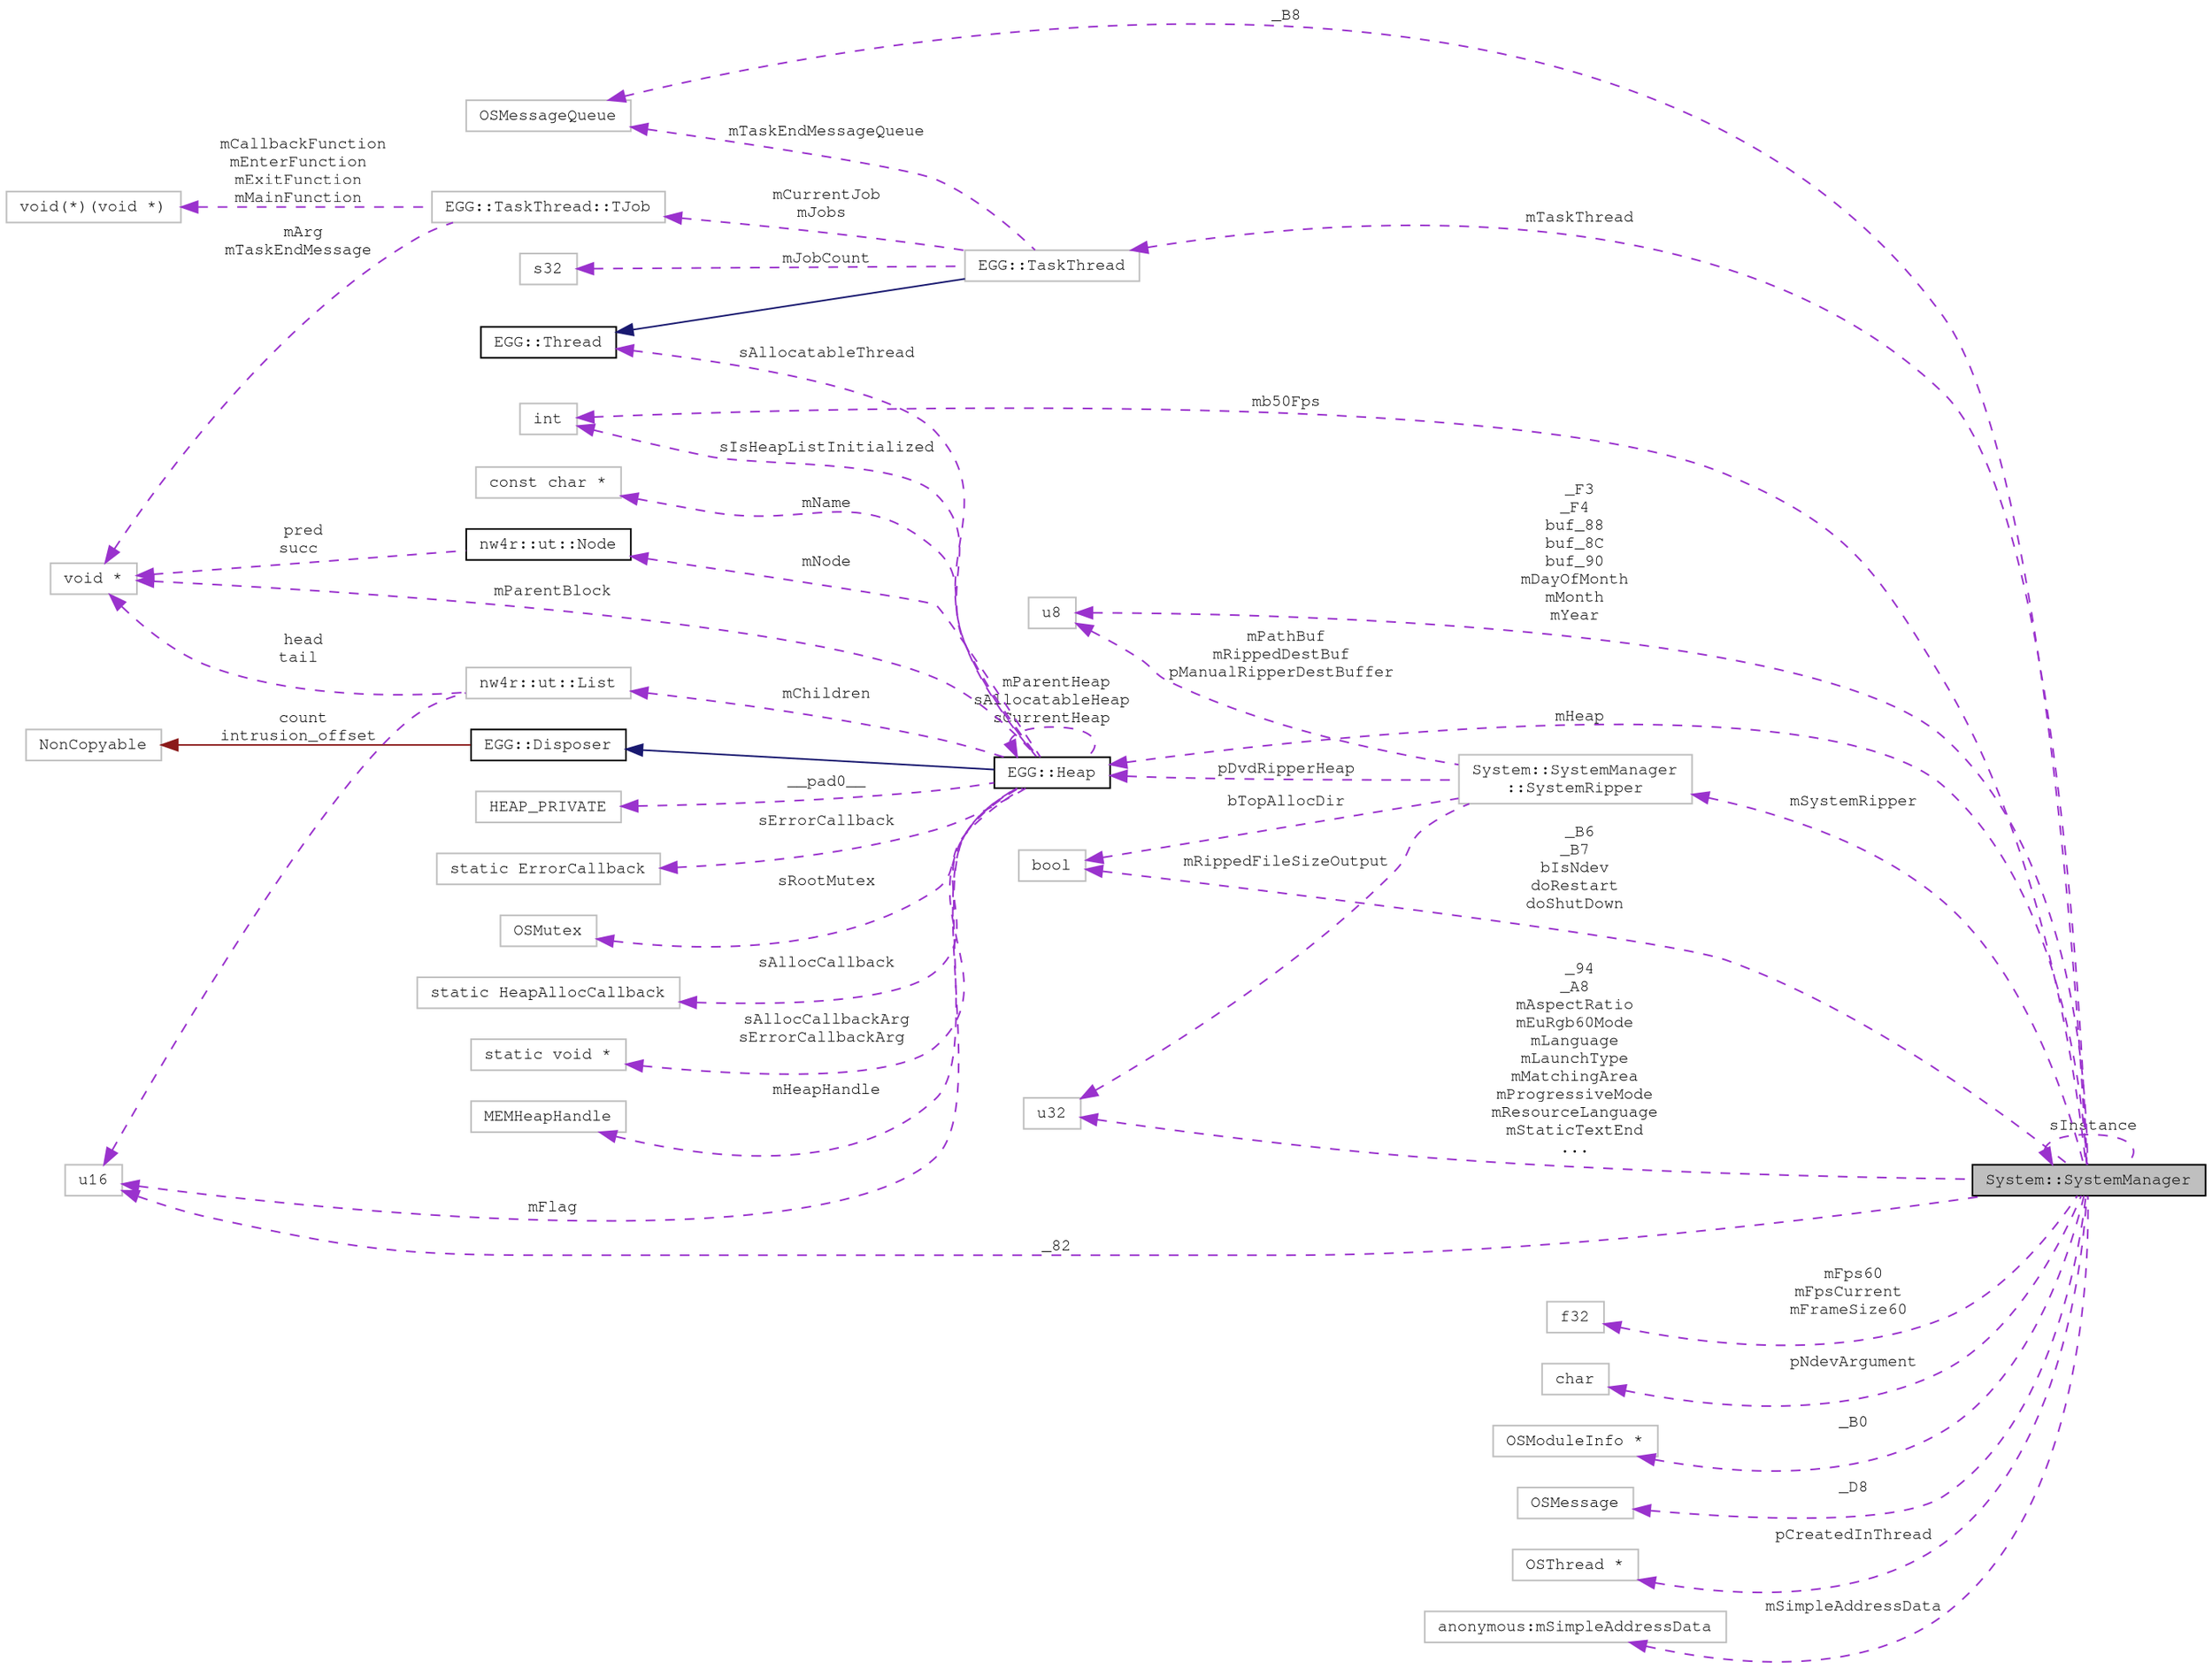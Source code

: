 digraph "System::SystemManager"
{
 // LATEX_PDF_SIZE
  edge [fontname="FreeMono",fontsize="10",labelfontname="FreeMono",labelfontsize="10"];
  node [fontname="FreeMono",fontsize="10",shape=record];
  rankdir="LR";
  Node1 [label="System::SystemManager",height=0.2,width=0.4,color="black", fillcolor="grey75", style="filled", fontcolor="black",tooltip=" "];
  Node1 -> Node1 [dir="back",color="darkorchid3",fontsize="10",style="dashed",label=" sInstance" ,fontname="FreeMono"];
  Node2 -> Node1 [dir="back",color="darkorchid3",fontsize="10",style="dashed",label=" mSystemRipper" ,fontname="FreeMono"];
  Node2 [label="System::SystemManager\l::SystemRipper",height=0.2,width=0.4,color="grey75", fillcolor="white", style="filled",URL="$class_system_1_1_system_manager.html#struct_system_1_1_system_manager_1_1_system_ripper",tooltip=" "];
  Node3 -> Node2 [dir="back",color="darkorchid3",fontsize="10",style="dashed",label=" mPathBuf\nmRippedDestBuf\npManualRipperDestBuffer" ,fontname="FreeMono"];
  Node3 [label="u8",height=0.2,width=0.4,color="grey75", fillcolor="white", style="filled",tooltip=" "];
  Node4 -> Node2 [dir="back",color="darkorchid3",fontsize="10",style="dashed",label=" pDvdRipperHeap" ,fontname="FreeMono"];
  Node4 [label="EGG::Heap",height=0.2,width=0.4,color="black", fillcolor="white", style="filled",URL="$class_e_g_g_1_1_heap.html",tooltip="Base Heap class."];
  Node5 -> Node4 [dir="back",color="midnightblue",fontsize="10",style="solid",fontname="FreeMono"];
  Node5 [label="EGG::Disposer",height=0.2,width=0.4,color="black", fillcolor="white", style="filled",URL="$class_e_g_g_1_1_disposer.html",tooltip="Base class for garbage-collected objects."];
  Node6 -> Node5 [dir="back",color="firebrick4",fontsize="10",style="solid",fontname="FreeMono"];
  Node6 [label="NonCopyable",height=0.2,width=0.4,color="grey75", fillcolor="white", style="filled",URL="$class_non_copyable.html",tooltip=" "];
  Node7 -> Node4 [dir="back",color="darkorchid3",fontsize="10",style="dashed",label=" __pad0__" ,fontname="FreeMono"];
  Node7 [label="HEAP_PRIVATE",height=0.2,width=0.4,color="grey75", fillcolor="white", style="filled",tooltip=" "];
  Node8 -> Node4 [dir="back",color="darkorchid3",fontsize="10",style="dashed",label=" sRootMutex" ,fontname="FreeMono"];
  Node8 [label="OSMutex",height=0.2,width=0.4,color="grey75", fillcolor="white", style="filled",tooltip=" "];
  Node4 -> Node4 [dir="back",color="darkorchid3",fontsize="10",style="dashed",label=" mParentHeap\nsAllocatableHeap\nsCurrentHeap" ,fontname="FreeMono"];
  Node9 -> Node4 [dir="back",color="darkorchid3",fontsize="10",style="dashed",label=" sIsHeapListInitialized" ,fontname="FreeMono"];
  Node9 [label="int",height=0.2,width=0.4,color="grey75", fillcolor="white", style="filled",tooltip=" "];
  Node10 -> Node4 [dir="back",color="darkorchid3",fontsize="10",style="dashed",label=" sErrorCallback" ,fontname="FreeMono"];
  Node10 [label="static ErrorCallback",height=0.2,width=0.4,color="grey75", fillcolor="white", style="filled",tooltip=" "];
  Node11 -> Node4 [dir="back",color="darkorchid3",fontsize="10",style="dashed",label=" sAllocCallback" ,fontname="FreeMono"];
  Node11 [label="static HeapAllocCallback",height=0.2,width=0.4,color="grey75", fillcolor="white", style="filled",tooltip=" "];
  Node12 -> Node4 [dir="back",color="darkorchid3",fontsize="10",style="dashed",label=" sAllocCallbackArg\nsErrorCallbackArg" ,fontname="FreeMono"];
  Node12 [label="static void *",height=0.2,width=0.4,color="grey75", fillcolor="white", style="filled",tooltip=" "];
  Node13 -> Node4 [dir="back",color="darkorchid3",fontsize="10",style="dashed",label=" sAllocatableThread" ,fontname="FreeMono"];
  Node13 [label="EGG::Thread",height=0.2,width=0.4,color="black", fillcolor="white", style="filled",URL="$class_e_g_g_1_1_thread.html",tooltip="Wrapper for OSThread."];
  Node14 -> Node4 [dir="back",color="darkorchid3",fontsize="10",style="dashed",label=" mHeapHandle" ,fontname="FreeMono"];
  Node14 [label="MEMHeapHandle",height=0.2,width=0.4,color="grey75", fillcolor="white", style="filled",tooltip=" "];
  Node15 -> Node4 [dir="back",color="darkorchid3",fontsize="10",style="dashed",label=" mParentBlock" ,fontname="FreeMono"];
  Node15 [label="void *",height=0.2,width=0.4,color="grey75", fillcolor="white", style="filled",tooltip=" "];
  Node16 -> Node4 [dir="back",color="darkorchid3",fontsize="10",style="dashed",label=" mFlag" ,fontname="FreeMono"];
  Node16 [label="u16",height=0.2,width=0.4,color="grey75", fillcolor="white", style="filled",tooltip=" "];
  Node17 -> Node4 [dir="back",color="darkorchid3",fontsize="10",style="dashed",label=" mNode" ,fontname="FreeMono"];
  Node17 [label="nw4r::ut::Node",height=0.2,width=0.4,color="black", fillcolor="white", style="filled",URL="$structnw4r_1_1ut_1_1_node.html",tooltip="Bidirectional list node."];
  Node15 -> Node17 [dir="back",color="darkorchid3",fontsize="10",style="dashed",label=" pred\nsucc" ,fontname="FreeMono"];
  Node18 -> Node4 [dir="back",color="darkorchid3",fontsize="10",style="dashed",label=" mChildren" ,fontname="FreeMono"];
  Node18 [label="nw4r::ut::List",height=0.2,width=0.4,color="grey75", fillcolor="white", style="filled",URL="$structnw4r_1_1ut_1_1_list.html",tooltip=" "];
  Node15 -> Node18 [dir="back",color="darkorchid3",fontsize="10",style="dashed",label=" head\ntail" ,fontname="FreeMono"];
  Node16 -> Node18 [dir="back",color="darkorchid3",fontsize="10",style="dashed",label=" count\nintrusion_offset" ,fontname="FreeMono"];
  Node19 -> Node4 [dir="back",color="darkorchid3",fontsize="10",style="dashed",label=" mName" ,fontname="FreeMono"];
  Node19 [label="const char *",height=0.2,width=0.4,color="grey75", fillcolor="white", style="filled",tooltip=" "];
  Node20 -> Node2 [dir="back",color="darkorchid3",fontsize="10",style="dashed",label=" bTopAllocDir" ,fontname="FreeMono"];
  Node20 [label="bool",height=0.2,width=0.4,color="grey75", fillcolor="white", style="filled",tooltip=" "];
  Node21 -> Node2 [dir="back",color="darkorchid3",fontsize="10",style="dashed",label=" mRippedFileSizeOutput" ,fontname="FreeMono"];
  Node21 [label="u32",height=0.2,width=0.4,color="grey75", fillcolor="white", style="filled",tooltip=" "];
  Node21 -> Node1 [dir="back",color="darkorchid3",fontsize="10",style="dashed",label=" _94\n_A8\nmAspectRatio\nmEuRgb60Mode\nmLanguage\nmLaunchType\nmMatchingArea\nmProgressiveMode\nmResourceLanguage\nmStaticTextEnd\n..." ,fontname="FreeMono"];
  Node9 -> Node1 [dir="back",color="darkorchid3",fontsize="10",style="dashed",label=" mb50Fps" ,fontname="FreeMono"];
  Node22 -> Node1 [dir="back",color="darkorchid3",fontsize="10",style="dashed",label=" mFps60\nmFpsCurrent\nmFrameSize60" ,fontname="FreeMono"];
  Node22 [label="f32",height=0.2,width=0.4,color="grey75", fillcolor="white", style="filled",tooltip=" "];
  Node20 -> Node1 [dir="back",color="darkorchid3",fontsize="10",style="dashed",label=" _B6\n_B7\nbIsNdev\ndoRestart\ndoShutDown" ,fontname="FreeMono"];
  Node16 -> Node1 [dir="back",color="darkorchid3",fontsize="10",style="dashed",label=" _82" ,fontname="FreeMono"];
  Node3 -> Node1 [dir="back",color="darkorchid3",fontsize="10",style="dashed",label=" _F3\n_F4\nbuf_88\nbuf_8C\nbuf_90\nmDayOfMonth\nmMonth\nmYear" ,fontname="FreeMono"];
  Node23 -> Node1 [dir="back",color="darkorchid3",fontsize="10",style="dashed",label=" pNdevArgument" ,fontname="FreeMono"];
  Node23 [label="char",height=0.2,width=0.4,color="grey75", fillcolor="white", style="filled",tooltip=" "];
  Node4 -> Node1 [dir="back",color="darkorchid3",fontsize="10",style="dashed",label=" mHeap" ,fontname="FreeMono"];
  Node24 -> Node1 [dir="back",color="darkorchid3",fontsize="10",style="dashed",label=" _B0" ,fontname="FreeMono"];
  Node24 [label="OSModuleInfo *",height=0.2,width=0.4,color="grey75", fillcolor="white", style="filled",tooltip=" "];
  Node25 -> Node1 [dir="back",color="darkorchid3",fontsize="10",style="dashed",label=" _B8" ,fontname="FreeMono"];
  Node25 [label="OSMessageQueue",height=0.2,width=0.4,color="grey75", fillcolor="white", style="filled",tooltip=" "];
  Node26 -> Node1 [dir="back",color="darkorchid3",fontsize="10",style="dashed",label=" _D8" ,fontname="FreeMono"];
  Node26 [label="OSMessage",height=0.2,width=0.4,color="grey75", fillcolor="white", style="filled",tooltip=" "];
  Node27 -> Node1 [dir="back",color="darkorchid3",fontsize="10",style="dashed",label=" mTaskThread" ,fontname="FreeMono"];
  Node27 [label="EGG::TaskThread",height=0.2,width=0.4,color="grey75", fillcolor="white", style="filled",URL="$class_e_g_g_1_1_task_thread.html",tooltip=" "];
  Node13 -> Node27 [dir="back",color="midnightblue",fontsize="10",style="solid",fontname="FreeMono"];
  Node28 -> Node27 [dir="back",color="darkorchid3",fontsize="10",style="dashed",label=" mCurrentJob\nmJobs" ,fontname="FreeMono"];
  Node28 [label="EGG::TaskThread::TJob",height=0.2,width=0.4,color="grey75", fillcolor="white", style="filled",URL="$struct_e_g_g_1_1_task_thread_1_1_t_job.html",tooltip=" "];
  Node29 -> Node28 [dir="back",color="darkorchid3",fontsize="10",style="dashed",label=" mCallbackFunction\nmEnterFunction\nmExitFunction\nmMainFunction" ,fontname="FreeMono"];
  Node29 [label="void(*)(void *)",height=0.2,width=0.4,color="grey75", fillcolor="white", style="filled",tooltip=" "];
  Node15 -> Node28 [dir="back",color="darkorchid3",fontsize="10",style="dashed",label=" mArg\nmTaskEndMessage" ,fontname="FreeMono"];
  Node30 -> Node27 [dir="back",color="darkorchid3",fontsize="10",style="dashed",label=" mJobCount" ,fontname="FreeMono"];
  Node30 [label="s32",height=0.2,width=0.4,color="grey75", fillcolor="white", style="filled",tooltip=" "];
  Node25 -> Node27 [dir="back",color="darkorchid3",fontsize="10",style="dashed",label=" mTaskEndMessageQueue" ,fontname="FreeMono"];
  Node31 -> Node1 [dir="back",color="darkorchid3",fontsize="10",style="dashed",label=" pCreatedInThread" ,fontname="FreeMono"];
  Node31 [label="OSThread *",height=0.2,width=0.4,color="grey75", fillcolor="white", style="filled",tooltip=" "];
  Node32 -> Node1 [dir="back",color="darkorchid3",fontsize="10",style="dashed",label=" mSimpleAddressData" ,fontname="FreeMono"];
  Node32 [label="anonymous:mSimpleAddressData",height=0.2,width=0.4,color="grey75", fillcolor="white", style="filled",tooltip=" "];
}
